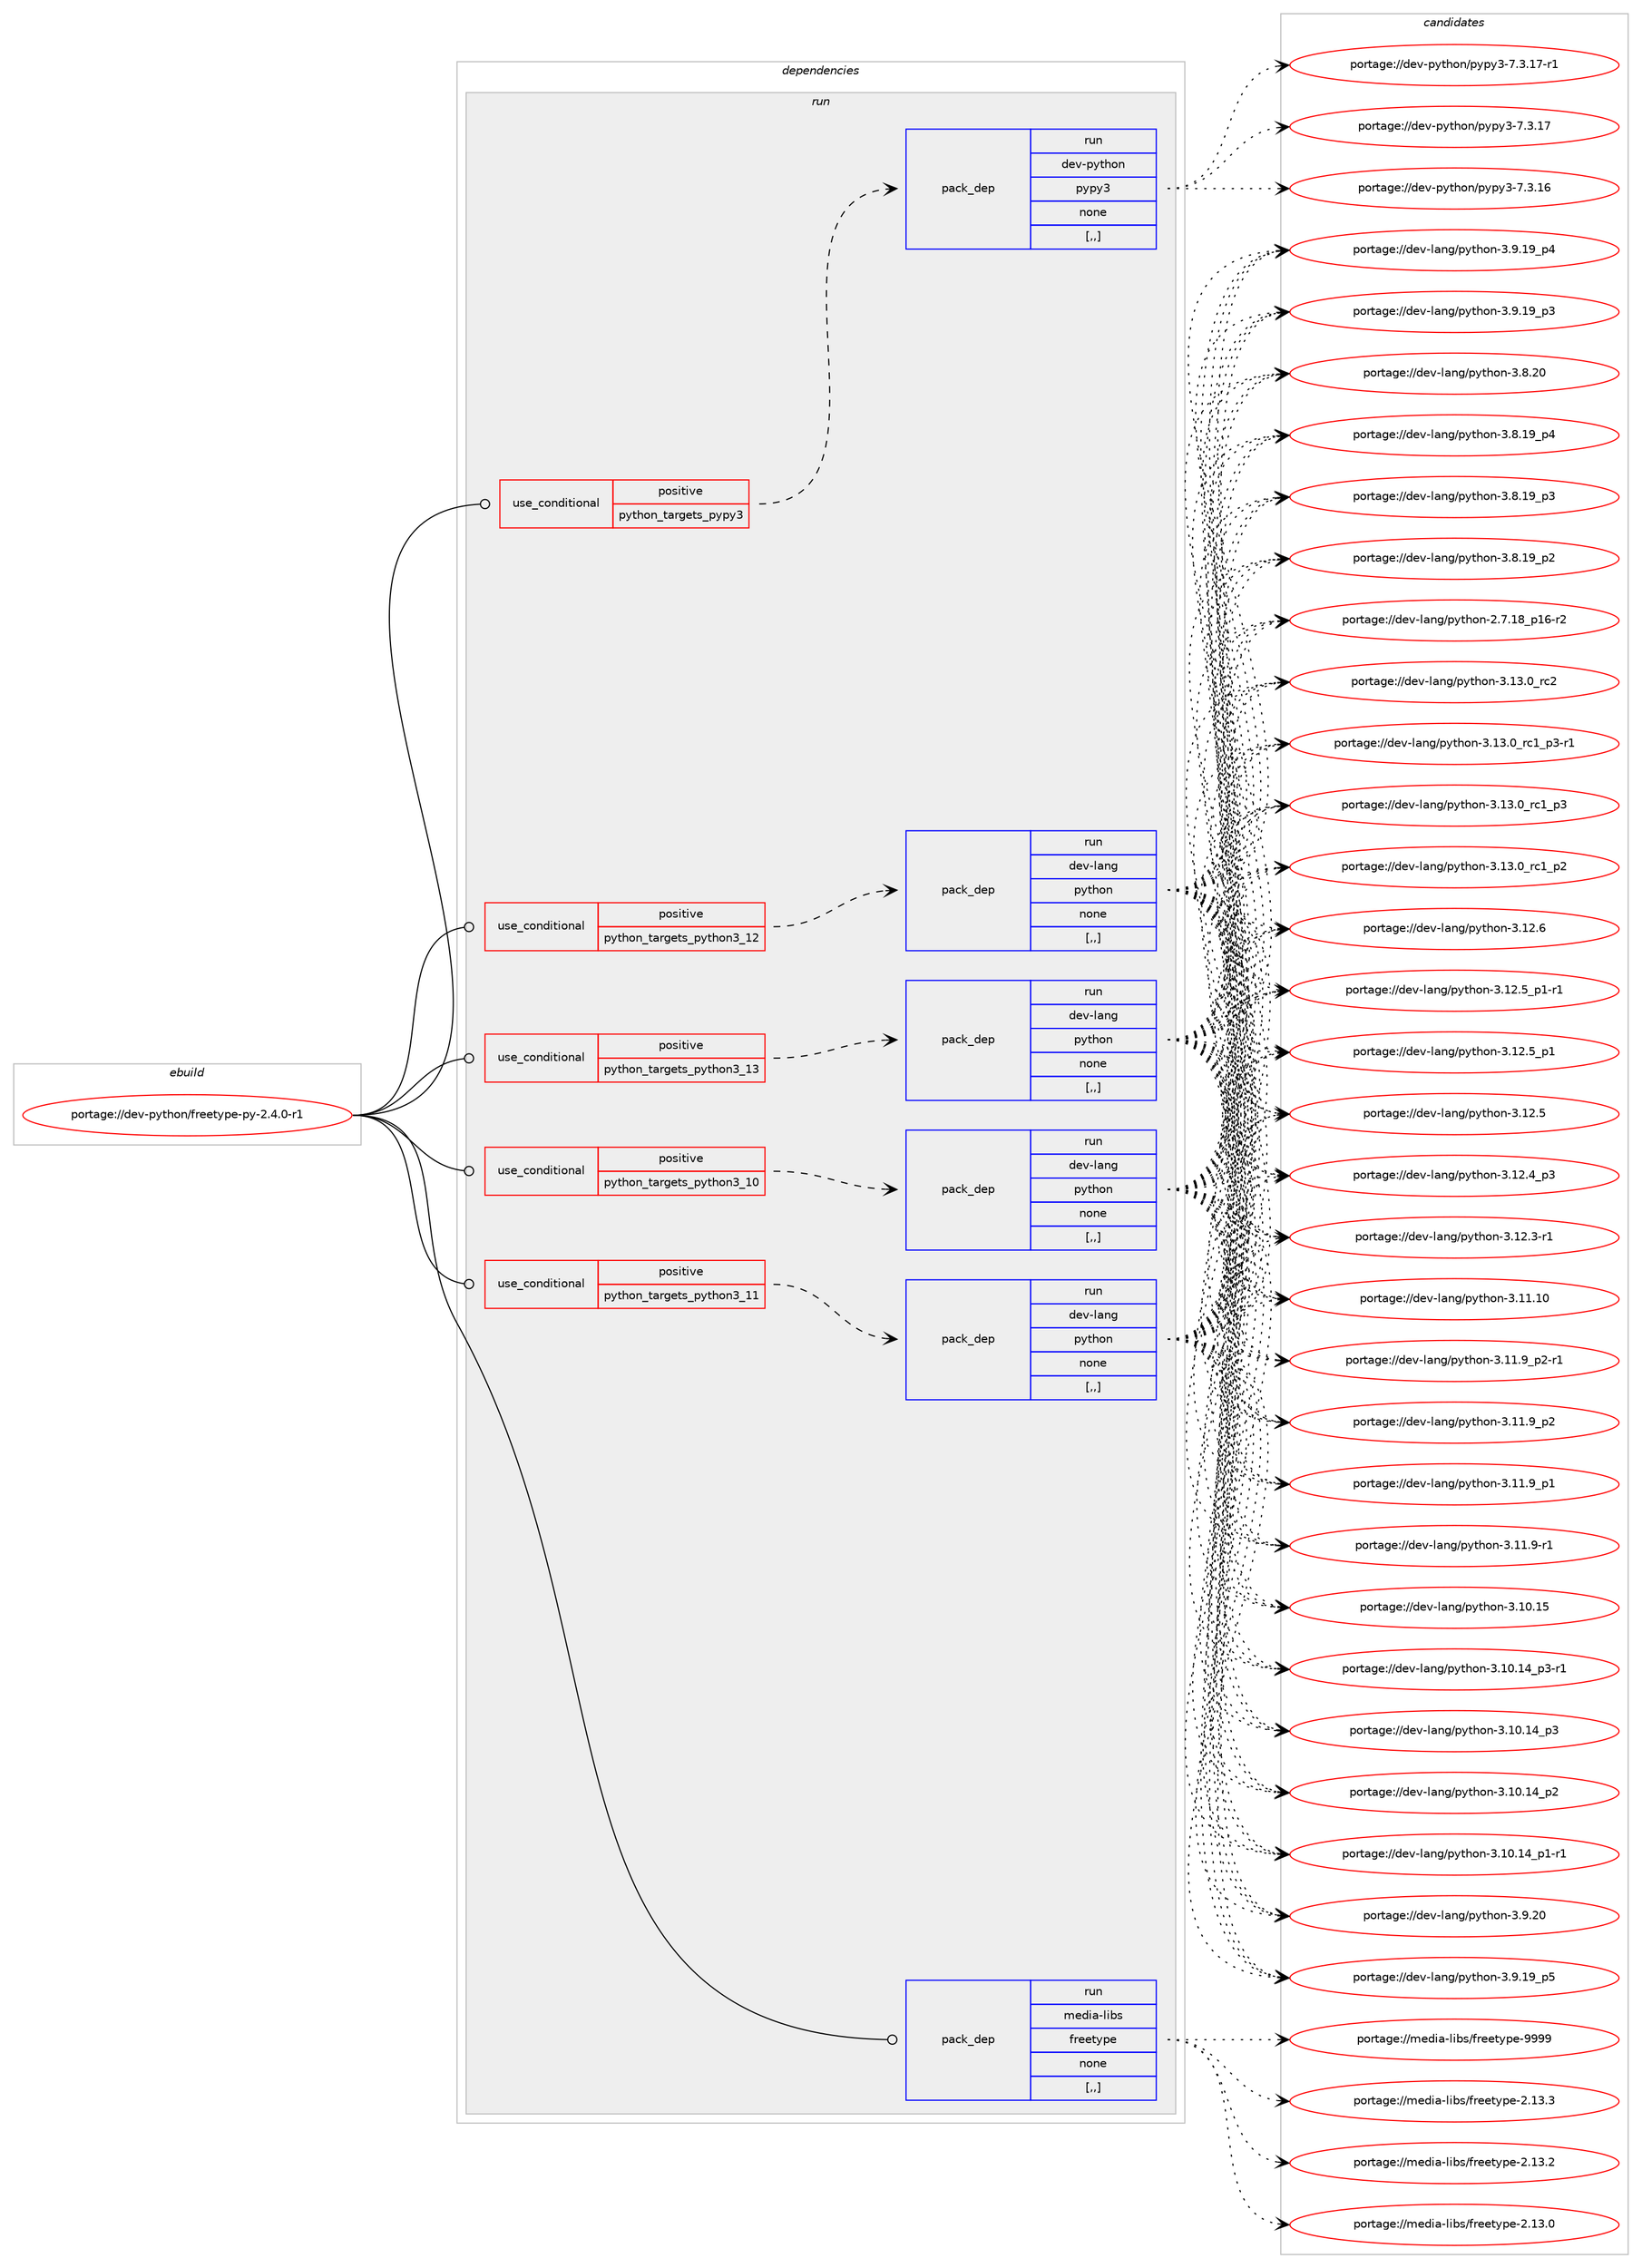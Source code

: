 digraph prolog {

# *************
# Graph options
# *************

newrank=true;
concentrate=true;
compound=true;
graph [rankdir=LR,fontname=Helvetica,fontsize=10,ranksep=1.5];#, ranksep=2.5, nodesep=0.2];
edge  [arrowhead=vee];
node  [fontname=Helvetica,fontsize=10];

# **********
# The ebuild
# **********

subgraph cluster_leftcol {
color=gray;
label=<<i>ebuild</i>>;
id [label="portage://dev-python/freetype-py-2.4.0-r1", color=red, width=4, href="../dev-python/freetype-py-2.4.0-r1.svg"];
}

# ****************
# The dependencies
# ****************

subgraph cluster_midcol {
color=gray;
label=<<i>dependencies</i>>;
subgraph cluster_compile {
fillcolor="#eeeeee";
style=filled;
label=<<i>compile</i>>;
}
subgraph cluster_compileandrun {
fillcolor="#eeeeee";
style=filled;
label=<<i>compile and run</i>>;
}
subgraph cluster_run {
fillcolor="#eeeeee";
style=filled;
label=<<i>run</i>>;
subgraph cond163264 {
dependency641075 [label=<<TABLE BORDER="0" CELLBORDER="1" CELLSPACING="0" CELLPADDING="4"><TR><TD ROWSPAN="3" CELLPADDING="10">use_conditional</TD></TR><TR><TD>positive</TD></TR><TR><TD>python_targets_pypy3</TD></TR></TABLE>>, shape=none, color=red];
subgraph pack472992 {
dependency641076 [label=<<TABLE BORDER="0" CELLBORDER="1" CELLSPACING="0" CELLPADDING="4" WIDTH="220"><TR><TD ROWSPAN="6" CELLPADDING="30">pack_dep</TD></TR><TR><TD WIDTH="110">run</TD></TR><TR><TD>dev-python</TD></TR><TR><TD>pypy3</TD></TR><TR><TD>none</TD></TR><TR><TD>[,,]</TD></TR></TABLE>>, shape=none, color=blue];
}
dependency641075:e -> dependency641076:w [weight=20,style="dashed",arrowhead="vee"];
}
id:e -> dependency641075:w [weight=20,style="solid",arrowhead="odot"];
subgraph cond163265 {
dependency641077 [label=<<TABLE BORDER="0" CELLBORDER="1" CELLSPACING="0" CELLPADDING="4"><TR><TD ROWSPAN="3" CELLPADDING="10">use_conditional</TD></TR><TR><TD>positive</TD></TR><TR><TD>python_targets_python3_10</TD></TR></TABLE>>, shape=none, color=red];
subgraph pack472993 {
dependency641078 [label=<<TABLE BORDER="0" CELLBORDER="1" CELLSPACING="0" CELLPADDING="4" WIDTH="220"><TR><TD ROWSPAN="6" CELLPADDING="30">pack_dep</TD></TR><TR><TD WIDTH="110">run</TD></TR><TR><TD>dev-lang</TD></TR><TR><TD>python</TD></TR><TR><TD>none</TD></TR><TR><TD>[,,]</TD></TR></TABLE>>, shape=none, color=blue];
}
dependency641077:e -> dependency641078:w [weight=20,style="dashed",arrowhead="vee"];
}
id:e -> dependency641077:w [weight=20,style="solid",arrowhead="odot"];
subgraph cond163266 {
dependency641079 [label=<<TABLE BORDER="0" CELLBORDER="1" CELLSPACING="0" CELLPADDING="4"><TR><TD ROWSPAN="3" CELLPADDING="10">use_conditional</TD></TR><TR><TD>positive</TD></TR><TR><TD>python_targets_python3_11</TD></TR></TABLE>>, shape=none, color=red];
subgraph pack472994 {
dependency641080 [label=<<TABLE BORDER="0" CELLBORDER="1" CELLSPACING="0" CELLPADDING="4" WIDTH="220"><TR><TD ROWSPAN="6" CELLPADDING="30">pack_dep</TD></TR><TR><TD WIDTH="110">run</TD></TR><TR><TD>dev-lang</TD></TR><TR><TD>python</TD></TR><TR><TD>none</TD></TR><TR><TD>[,,]</TD></TR></TABLE>>, shape=none, color=blue];
}
dependency641079:e -> dependency641080:w [weight=20,style="dashed",arrowhead="vee"];
}
id:e -> dependency641079:w [weight=20,style="solid",arrowhead="odot"];
subgraph cond163267 {
dependency641081 [label=<<TABLE BORDER="0" CELLBORDER="1" CELLSPACING="0" CELLPADDING="4"><TR><TD ROWSPAN="3" CELLPADDING="10">use_conditional</TD></TR><TR><TD>positive</TD></TR><TR><TD>python_targets_python3_12</TD></TR></TABLE>>, shape=none, color=red];
subgraph pack472995 {
dependency641082 [label=<<TABLE BORDER="0" CELLBORDER="1" CELLSPACING="0" CELLPADDING="4" WIDTH="220"><TR><TD ROWSPAN="6" CELLPADDING="30">pack_dep</TD></TR><TR><TD WIDTH="110">run</TD></TR><TR><TD>dev-lang</TD></TR><TR><TD>python</TD></TR><TR><TD>none</TD></TR><TR><TD>[,,]</TD></TR></TABLE>>, shape=none, color=blue];
}
dependency641081:e -> dependency641082:w [weight=20,style="dashed",arrowhead="vee"];
}
id:e -> dependency641081:w [weight=20,style="solid",arrowhead="odot"];
subgraph cond163268 {
dependency641083 [label=<<TABLE BORDER="0" CELLBORDER="1" CELLSPACING="0" CELLPADDING="4"><TR><TD ROWSPAN="3" CELLPADDING="10">use_conditional</TD></TR><TR><TD>positive</TD></TR><TR><TD>python_targets_python3_13</TD></TR></TABLE>>, shape=none, color=red];
subgraph pack472996 {
dependency641084 [label=<<TABLE BORDER="0" CELLBORDER="1" CELLSPACING="0" CELLPADDING="4" WIDTH="220"><TR><TD ROWSPAN="6" CELLPADDING="30">pack_dep</TD></TR><TR><TD WIDTH="110">run</TD></TR><TR><TD>dev-lang</TD></TR><TR><TD>python</TD></TR><TR><TD>none</TD></TR><TR><TD>[,,]</TD></TR></TABLE>>, shape=none, color=blue];
}
dependency641083:e -> dependency641084:w [weight=20,style="dashed",arrowhead="vee"];
}
id:e -> dependency641083:w [weight=20,style="solid",arrowhead="odot"];
subgraph pack472997 {
dependency641085 [label=<<TABLE BORDER="0" CELLBORDER="1" CELLSPACING="0" CELLPADDING="4" WIDTH="220"><TR><TD ROWSPAN="6" CELLPADDING="30">pack_dep</TD></TR><TR><TD WIDTH="110">run</TD></TR><TR><TD>media-libs</TD></TR><TR><TD>freetype</TD></TR><TR><TD>none</TD></TR><TR><TD>[,,]</TD></TR></TABLE>>, shape=none, color=blue];
}
id:e -> dependency641085:w [weight=20,style="solid",arrowhead="odot"];
}
}

# **************
# The candidates
# **************

subgraph cluster_choices {
rank=same;
color=gray;
label=<<i>candidates</i>>;

subgraph choice472992 {
color=black;
nodesep=1;
choice100101118451121211161041111104711212111212151455546514649554511449 [label="portage://dev-python/pypy3-7.3.17-r1", color=red, width=4,href="../dev-python/pypy3-7.3.17-r1.svg"];
choice10010111845112121116104111110471121211121215145554651464955 [label="portage://dev-python/pypy3-7.3.17", color=red, width=4,href="../dev-python/pypy3-7.3.17.svg"];
choice10010111845112121116104111110471121211121215145554651464954 [label="portage://dev-python/pypy3-7.3.16", color=red, width=4,href="../dev-python/pypy3-7.3.16.svg"];
dependency641076:e -> choice100101118451121211161041111104711212111212151455546514649554511449:w [style=dotted,weight="100"];
dependency641076:e -> choice10010111845112121116104111110471121211121215145554651464955:w [style=dotted,weight="100"];
dependency641076:e -> choice10010111845112121116104111110471121211121215145554651464954:w [style=dotted,weight="100"];
}
subgraph choice472993 {
color=black;
nodesep=1;
choice10010111845108971101034711212111610411111045514649514648951149950 [label="portage://dev-lang/python-3.13.0_rc2", color=red, width=4,href="../dev-lang/python-3.13.0_rc2.svg"];
choice1001011184510897110103471121211161041111104551464951464895114994995112514511449 [label="portage://dev-lang/python-3.13.0_rc1_p3-r1", color=red, width=4,href="../dev-lang/python-3.13.0_rc1_p3-r1.svg"];
choice100101118451089711010347112121116104111110455146495146489511499499511251 [label="portage://dev-lang/python-3.13.0_rc1_p3", color=red, width=4,href="../dev-lang/python-3.13.0_rc1_p3.svg"];
choice100101118451089711010347112121116104111110455146495146489511499499511250 [label="portage://dev-lang/python-3.13.0_rc1_p2", color=red, width=4,href="../dev-lang/python-3.13.0_rc1_p2.svg"];
choice10010111845108971101034711212111610411111045514649504654 [label="portage://dev-lang/python-3.12.6", color=red, width=4,href="../dev-lang/python-3.12.6.svg"];
choice1001011184510897110103471121211161041111104551464950465395112494511449 [label="portage://dev-lang/python-3.12.5_p1-r1", color=red, width=4,href="../dev-lang/python-3.12.5_p1-r1.svg"];
choice100101118451089711010347112121116104111110455146495046539511249 [label="portage://dev-lang/python-3.12.5_p1", color=red, width=4,href="../dev-lang/python-3.12.5_p1.svg"];
choice10010111845108971101034711212111610411111045514649504653 [label="portage://dev-lang/python-3.12.5", color=red, width=4,href="../dev-lang/python-3.12.5.svg"];
choice100101118451089711010347112121116104111110455146495046529511251 [label="portage://dev-lang/python-3.12.4_p3", color=red, width=4,href="../dev-lang/python-3.12.4_p3.svg"];
choice100101118451089711010347112121116104111110455146495046514511449 [label="portage://dev-lang/python-3.12.3-r1", color=red, width=4,href="../dev-lang/python-3.12.3-r1.svg"];
choice1001011184510897110103471121211161041111104551464949464948 [label="portage://dev-lang/python-3.11.10", color=red, width=4,href="../dev-lang/python-3.11.10.svg"];
choice1001011184510897110103471121211161041111104551464949465795112504511449 [label="portage://dev-lang/python-3.11.9_p2-r1", color=red, width=4,href="../dev-lang/python-3.11.9_p2-r1.svg"];
choice100101118451089711010347112121116104111110455146494946579511250 [label="portage://dev-lang/python-3.11.9_p2", color=red, width=4,href="../dev-lang/python-3.11.9_p2.svg"];
choice100101118451089711010347112121116104111110455146494946579511249 [label="portage://dev-lang/python-3.11.9_p1", color=red, width=4,href="../dev-lang/python-3.11.9_p1.svg"];
choice100101118451089711010347112121116104111110455146494946574511449 [label="portage://dev-lang/python-3.11.9-r1", color=red, width=4,href="../dev-lang/python-3.11.9-r1.svg"];
choice1001011184510897110103471121211161041111104551464948464953 [label="portage://dev-lang/python-3.10.15", color=red, width=4,href="../dev-lang/python-3.10.15.svg"];
choice100101118451089711010347112121116104111110455146494846495295112514511449 [label="portage://dev-lang/python-3.10.14_p3-r1", color=red, width=4,href="../dev-lang/python-3.10.14_p3-r1.svg"];
choice10010111845108971101034711212111610411111045514649484649529511251 [label="portage://dev-lang/python-3.10.14_p3", color=red, width=4,href="../dev-lang/python-3.10.14_p3.svg"];
choice10010111845108971101034711212111610411111045514649484649529511250 [label="portage://dev-lang/python-3.10.14_p2", color=red, width=4,href="../dev-lang/python-3.10.14_p2.svg"];
choice100101118451089711010347112121116104111110455146494846495295112494511449 [label="portage://dev-lang/python-3.10.14_p1-r1", color=red, width=4,href="../dev-lang/python-3.10.14_p1-r1.svg"];
choice10010111845108971101034711212111610411111045514657465048 [label="portage://dev-lang/python-3.9.20", color=red, width=4,href="../dev-lang/python-3.9.20.svg"];
choice100101118451089711010347112121116104111110455146574649579511253 [label="portage://dev-lang/python-3.9.19_p5", color=red, width=4,href="../dev-lang/python-3.9.19_p5.svg"];
choice100101118451089711010347112121116104111110455146574649579511252 [label="portage://dev-lang/python-3.9.19_p4", color=red, width=4,href="../dev-lang/python-3.9.19_p4.svg"];
choice100101118451089711010347112121116104111110455146574649579511251 [label="portage://dev-lang/python-3.9.19_p3", color=red, width=4,href="../dev-lang/python-3.9.19_p3.svg"];
choice10010111845108971101034711212111610411111045514656465048 [label="portage://dev-lang/python-3.8.20", color=red, width=4,href="../dev-lang/python-3.8.20.svg"];
choice100101118451089711010347112121116104111110455146564649579511252 [label="portage://dev-lang/python-3.8.19_p4", color=red, width=4,href="../dev-lang/python-3.8.19_p4.svg"];
choice100101118451089711010347112121116104111110455146564649579511251 [label="portage://dev-lang/python-3.8.19_p3", color=red, width=4,href="../dev-lang/python-3.8.19_p3.svg"];
choice100101118451089711010347112121116104111110455146564649579511250 [label="portage://dev-lang/python-3.8.19_p2", color=red, width=4,href="../dev-lang/python-3.8.19_p2.svg"];
choice100101118451089711010347112121116104111110455046554649569511249544511450 [label="portage://dev-lang/python-2.7.18_p16-r2", color=red, width=4,href="../dev-lang/python-2.7.18_p16-r2.svg"];
dependency641078:e -> choice10010111845108971101034711212111610411111045514649514648951149950:w [style=dotted,weight="100"];
dependency641078:e -> choice1001011184510897110103471121211161041111104551464951464895114994995112514511449:w [style=dotted,weight="100"];
dependency641078:e -> choice100101118451089711010347112121116104111110455146495146489511499499511251:w [style=dotted,weight="100"];
dependency641078:e -> choice100101118451089711010347112121116104111110455146495146489511499499511250:w [style=dotted,weight="100"];
dependency641078:e -> choice10010111845108971101034711212111610411111045514649504654:w [style=dotted,weight="100"];
dependency641078:e -> choice1001011184510897110103471121211161041111104551464950465395112494511449:w [style=dotted,weight="100"];
dependency641078:e -> choice100101118451089711010347112121116104111110455146495046539511249:w [style=dotted,weight="100"];
dependency641078:e -> choice10010111845108971101034711212111610411111045514649504653:w [style=dotted,weight="100"];
dependency641078:e -> choice100101118451089711010347112121116104111110455146495046529511251:w [style=dotted,weight="100"];
dependency641078:e -> choice100101118451089711010347112121116104111110455146495046514511449:w [style=dotted,weight="100"];
dependency641078:e -> choice1001011184510897110103471121211161041111104551464949464948:w [style=dotted,weight="100"];
dependency641078:e -> choice1001011184510897110103471121211161041111104551464949465795112504511449:w [style=dotted,weight="100"];
dependency641078:e -> choice100101118451089711010347112121116104111110455146494946579511250:w [style=dotted,weight="100"];
dependency641078:e -> choice100101118451089711010347112121116104111110455146494946579511249:w [style=dotted,weight="100"];
dependency641078:e -> choice100101118451089711010347112121116104111110455146494946574511449:w [style=dotted,weight="100"];
dependency641078:e -> choice1001011184510897110103471121211161041111104551464948464953:w [style=dotted,weight="100"];
dependency641078:e -> choice100101118451089711010347112121116104111110455146494846495295112514511449:w [style=dotted,weight="100"];
dependency641078:e -> choice10010111845108971101034711212111610411111045514649484649529511251:w [style=dotted,weight="100"];
dependency641078:e -> choice10010111845108971101034711212111610411111045514649484649529511250:w [style=dotted,weight="100"];
dependency641078:e -> choice100101118451089711010347112121116104111110455146494846495295112494511449:w [style=dotted,weight="100"];
dependency641078:e -> choice10010111845108971101034711212111610411111045514657465048:w [style=dotted,weight="100"];
dependency641078:e -> choice100101118451089711010347112121116104111110455146574649579511253:w [style=dotted,weight="100"];
dependency641078:e -> choice100101118451089711010347112121116104111110455146574649579511252:w [style=dotted,weight="100"];
dependency641078:e -> choice100101118451089711010347112121116104111110455146574649579511251:w [style=dotted,weight="100"];
dependency641078:e -> choice10010111845108971101034711212111610411111045514656465048:w [style=dotted,weight="100"];
dependency641078:e -> choice100101118451089711010347112121116104111110455146564649579511252:w [style=dotted,weight="100"];
dependency641078:e -> choice100101118451089711010347112121116104111110455146564649579511251:w [style=dotted,weight="100"];
dependency641078:e -> choice100101118451089711010347112121116104111110455146564649579511250:w [style=dotted,weight="100"];
dependency641078:e -> choice100101118451089711010347112121116104111110455046554649569511249544511450:w [style=dotted,weight="100"];
}
subgraph choice472994 {
color=black;
nodesep=1;
choice10010111845108971101034711212111610411111045514649514648951149950 [label="portage://dev-lang/python-3.13.0_rc2", color=red, width=4,href="../dev-lang/python-3.13.0_rc2.svg"];
choice1001011184510897110103471121211161041111104551464951464895114994995112514511449 [label="portage://dev-lang/python-3.13.0_rc1_p3-r1", color=red, width=4,href="../dev-lang/python-3.13.0_rc1_p3-r1.svg"];
choice100101118451089711010347112121116104111110455146495146489511499499511251 [label="portage://dev-lang/python-3.13.0_rc1_p3", color=red, width=4,href="../dev-lang/python-3.13.0_rc1_p3.svg"];
choice100101118451089711010347112121116104111110455146495146489511499499511250 [label="portage://dev-lang/python-3.13.0_rc1_p2", color=red, width=4,href="../dev-lang/python-3.13.0_rc1_p2.svg"];
choice10010111845108971101034711212111610411111045514649504654 [label="portage://dev-lang/python-3.12.6", color=red, width=4,href="../dev-lang/python-3.12.6.svg"];
choice1001011184510897110103471121211161041111104551464950465395112494511449 [label="portage://dev-lang/python-3.12.5_p1-r1", color=red, width=4,href="../dev-lang/python-3.12.5_p1-r1.svg"];
choice100101118451089711010347112121116104111110455146495046539511249 [label="portage://dev-lang/python-3.12.5_p1", color=red, width=4,href="../dev-lang/python-3.12.5_p1.svg"];
choice10010111845108971101034711212111610411111045514649504653 [label="portage://dev-lang/python-3.12.5", color=red, width=4,href="../dev-lang/python-3.12.5.svg"];
choice100101118451089711010347112121116104111110455146495046529511251 [label="portage://dev-lang/python-3.12.4_p3", color=red, width=4,href="../dev-lang/python-3.12.4_p3.svg"];
choice100101118451089711010347112121116104111110455146495046514511449 [label="portage://dev-lang/python-3.12.3-r1", color=red, width=4,href="../dev-lang/python-3.12.3-r1.svg"];
choice1001011184510897110103471121211161041111104551464949464948 [label="portage://dev-lang/python-3.11.10", color=red, width=4,href="../dev-lang/python-3.11.10.svg"];
choice1001011184510897110103471121211161041111104551464949465795112504511449 [label="portage://dev-lang/python-3.11.9_p2-r1", color=red, width=4,href="../dev-lang/python-3.11.9_p2-r1.svg"];
choice100101118451089711010347112121116104111110455146494946579511250 [label="portage://dev-lang/python-3.11.9_p2", color=red, width=4,href="../dev-lang/python-3.11.9_p2.svg"];
choice100101118451089711010347112121116104111110455146494946579511249 [label="portage://dev-lang/python-3.11.9_p1", color=red, width=4,href="../dev-lang/python-3.11.9_p1.svg"];
choice100101118451089711010347112121116104111110455146494946574511449 [label="portage://dev-lang/python-3.11.9-r1", color=red, width=4,href="../dev-lang/python-3.11.9-r1.svg"];
choice1001011184510897110103471121211161041111104551464948464953 [label="portage://dev-lang/python-3.10.15", color=red, width=4,href="../dev-lang/python-3.10.15.svg"];
choice100101118451089711010347112121116104111110455146494846495295112514511449 [label="portage://dev-lang/python-3.10.14_p3-r1", color=red, width=4,href="../dev-lang/python-3.10.14_p3-r1.svg"];
choice10010111845108971101034711212111610411111045514649484649529511251 [label="portage://dev-lang/python-3.10.14_p3", color=red, width=4,href="../dev-lang/python-3.10.14_p3.svg"];
choice10010111845108971101034711212111610411111045514649484649529511250 [label="portage://dev-lang/python-3.10.14_p2", color=red, width=4,href="../dev-lang/python-3.10.14_p2.svg"];
choice100101118451089711010347112121116104111110455146494846495295112494511449 [label="portage://dev-lang/python-3.10.14_p1-r1", color=red, width=4,href="../dev-lang/python-3.10.14_p1-r1.svg"];
choice10010111845108971101034711212111610411111045514657465048 [label="portage://dev-lang/python-3.9.20", color=red, width=4,href="../dev-lang/python-3.9.20.svg"];
choice100101118451089711010347112121116104111110455146574649579511253 [label="portage://dev-lang/python-3.9.19_p5", color=red, width=4,href="../dev-lang/python-3.9.19_p5.svg"];
choice100101118451089711010347112121116104111110455146574649579511252 [label="portage://dev-lang/python-3.9.19_p4", color=red, width=4,href="../dev-lang/python-3.9.19_p4.svg"];
choice100101118451089711010347112121116104111110455146574649579511251 [label="portage://dev-lang/python-3.9.19_p3", color=red, width=4,href="../dev-lang/python-3.9.19_p3.svg"];
choice10010111845108971101034711212111610411111045514656465048 [label="portage://dev-lang/python-3.8.20", color=red, width=4,href="../dev-lang/python-3.8.20.svg"];
choice100101118451089711010347112121116104111110455146564649579511252 [label="portage://dev-lang/python-3.8.19_p4", color=red, width=4,href="../dev-lang/python-3.8.19_p4.svg"];
choice100101118451089711010347112121116104111110455146564649579511251 [label="portage://dev-lang/python-3.8.19_p3", color=red, width=4,href="../dev-lang/python-3.8.19_p3.svg"];
choice100101118451089711010347112121116104111110455146564649579511250 [label="portage://dev-lang/python-3.8.19_p2", color=red, width=4,href="../dev-lang/python-3.8.19_p2.svg"];
choice100101118451089711010347112121116104111110455046554649569511249544511450 [label="portage://dev-lang/python-2.7.18_p16-r2", color=red, width=4,href="../dev-lang/python-2.7.18_p16-r2.svg"];
dependency641080:e -> choice10010111845108971101034711212111610411111045514649514648951149950:w [style=dotted,weight="100"];
dependency641080:e -> choice1001011184510897110103471121211161041111104551464951464895114994995112514511449:w [style=dotted,weight="100"];
dependency641080:e -> choice100101118451089711010347112121116104111110455146495146489511499499511251:w [style=dotted,weight="100"];
dependency641080:e -> choice100101118451089711010347112121116104111110455146495146489511499499511250:w [style=dotted,weight="100"];
dependency641080:e -> choice10010111845108971101034711212111610411111045514649504654:w [style=dotted,weight="100"];
dependency641080:e -> choice1001011184510897110103471121211161041111104551464950465395112494511449:w [style=dotted,weight="100"];
dependency641080:e -> choice100101118451089711010347112121116104111110455146495046539511249:w [style=dotted,weight="100"];
dependency641080:e -> choice10010111845108971101034711212111610411111045514649504653:w [style=dotted,weight="100"];
dependency641080:e -> choice100101118451089711010347112121116104111110455146495046529511251:w [style=dotted,weight="100"];
dependency641080:e -> choice100101118451089711010347112121116104111110455146495046514511449:w [style=dotted,weight="100"];
dependency641080:e -> choice1001011184510897110103471121211161041111104551464949464948:w [style=dotted,weight="100"];
dependency641080:e -> choice1001011184510897110103471121211161041111104551464949465795112504511449:w [style=dotted,weight="100"];
dependency641080:e -> choice100101118451089711010347112121116104111110455146494946579511250:w [style=dotted,weight="100"];
dependency641080:e -> choice100101118451089711010347112121116104111110455146494946579511249:w [style=dotted,weight="100"];
dependency641080:e -> choice100101118451089711010347112121116104111110455146494946574511449:w [style=dotted,weight="100"];
dependency641080:e -> choice1001011184510897110103471121211161041111104551464948464953:w [style=dotted,weight="100"];
dependency641080:e -> choice100101118451089711010347112121116104111110455146494846495295112514511449:w [style=dotted,weight="100"];
dependency641080:e -> choice10010111845108971101034711212111610411111045514649484649529511251:w [style=dotted,weight="100"];
dependency641080:e -> choice10010111845108971101034711212111610411111045514649484649529511250:w [style=dotted,weight="100"];
dependency641080:e -> choice100101118451089711010347112121116104111110455146494846495295112494511449:w [style=dotted,weight="100"];
dependency641080:e -> choice10010111845108971101034711212111610411111045514657465048:w [style=dotted,weight="100"];
dependency641080:e -> choice100101118451089711010347112121116104111110455146574649579511253:w [style=dotted,weight="100"];
dependency641080:e -> choice100101118451089711010347112121116104111110455146574649579511252:w [style=dotted,weight="100"];
dependency641080:e -> choice100101118451089711010347112121116104111110455146574649579511251:w [style=dotted,weight="100"];
dependency641080:e -> choice10010111845108971101034711212111610411111045514656465048:w [style=dotted,weight="100"];
dependency641080:e -> choice100101118451089711010347112121116104111110455146564649579511252:w [style=dotted,weight="100"];
dependency641080:e -> choice100101118451089711010347112121116104111110455146564649579511251:w [style=dotted,weight="100"];
dependency641080:e -> choice100101118451089711010347112121116104111110455146564649579511250:w [style=dotted,weight="100"];
dependency641080:e -> choice100101118451089711010347112121116104111110455046554649569511249544511450:w [style=dotted,weight="100"];
}
subgraph choice472995 {
color=black;
nodesep=1;
choice10010111845108971101034711212111610411111045514649514648951149950 [label="portage://dev-lang/python-3.13.0_rc2", color=red, width=4,href="../dev-lang/python-3.13.0_rc2.svg"];
choice1001011184510897110103471121211161041111104551464951464895114994995112514511449 [label="portage://dev-lang/python-3.13.0_rc1_p3-r1", color=red, width=4,href="../dev-lang/python-3.13.0_rc1_p3-r1.svg"];
choice100101118451089711010347112121116104111110455146495146489511499499511251 [label="portage://dev-lang/python-3.13.0_rc1_p3", color=red, width=4,href="../dev-lang/python-3.13.0_rc1_p3.svg"];
choice100101118451089711010347112121116104111110455146495146489511499499511250 [label="portage://dev-lang/python-3.13.0_rc1_p2", color=red, width=4,href="../dev-lang/python-3.13.0_rc1_p2.svg"];
choice10010111845108971101034711212111610411111045514649504654 [label="portage://dev-lang/python-3.12.6", color=red, width=4,href="../dev-lang/python-3.12.6.svg"];
choice1001011184510897110103471121211161041111104551464950465395112494511449 [label="portage://dev-lang/python-3.12.5_p1-r1", color=red, width=4,href="../dev-lang/python-3.12.5_p1-r1.svg"];
choice100101118451089711010347112121116104111110455146495046539511249 [label="portage://dev-lang/python-3.12.5_p1", color=red, width=4,href="../dev-lang/python-3.12.5_p1.svg"];
choice10010111845108971101034711212111610411111045514649504653 [label="portage://dev-lang/python-3.12.5", color=red, width=4,href="../dev-lang/python-3.12.5.svg"];
choice100101118451089711010347112121116104111110455146495046529511251 [label="portage://dev-lang/python-3.12.4_p3", color=red, width=4,href="../dev-lang/python-3.12.4_p3.svg"];
choice100101118451089711010347112121116104111110455146495046514511449 [label="portage://dev-lang/python-3.12.3-r1", color=red, width=4,href="../dev-lang/python-3.12.3-r1.svg"];
choice1001011184510897110103471121211161041111104551464949464948 [label="portage://dev-lang/python-3.11.10", color=red, width=4,href="../dev-lang/python-3.11.10.svg"];
choice1001011184510897110103471121211161041111104551464949465795112504511449 [label="portage://dev-lang/python-3.11.9_p2-r1", color=red, width=4,href="../dev-lang/python-3.11.9_p2-r1.svg"];
choice100101118451089711010347112121116104111110455146494946579511250 [label="portage://dev-lang/python-3.11.9_p2", color=red, width=4,href="../dev-lang/python-3.11.9_p2.svg"];
choice100101118451089711010347112121116104111110455146494946579511249 [label="portage://dev-lang/python-3.11.9_p1", color=red, width=4,href="../dev-lang/python-3.11.9_p1.svg"];
choice100101118451089711010347112121116104111110455146494946574511449 [label="portage://dev-lang/python-3.11.9-r1", color=red, width=4,href="../dev-lang/python-3.11.9-r1.svg"];
choice1001011184510897110103471121211161041111104551464948464953 [label="portage://dev-lang/python-3.10.15", color=red, width=4,href="../dev-lang/python-3.10.15.svg"];
choice100101118451089711010347112121116104111110455146494846495295112514511449 [label="portage://dev-lang/python-3.10.14_p3-r1", color=red, width=4,href="../dev-lang/python-3.10.14_p3-r1.svg"];
choice10010111845108971101034711212111610411111045514649484649529511251 [label="portage://dev-lang/python-3.10.14_p3", color=red, width=4,href="../dev-lang/python-3.10.14_p3.svg"];
choice10010111845108971101034711212111610411111045514649484649529511250 [label="portage://dev-lang/python-3.10.14_p2", color=red, width=4,href="../dev-lang/python-3.10.14_p2.svg"];
choice100101118451089711010347112121116104111110455146494846495295112494511449 [label="portage://dev-lang/python-3.10.14_p1-r1", color=red, width=4,href="../dev-lang/python-3.10.14_p1-r1.svg"];
choice10010111845108971101034711212111610411111045514657465048 [label="portage://dev-lang/python-3.9.20", color=red, width=4,href="../dev-lang/python-3.9.20.svg"];
choice100101118451089711010347112121116104111110455146574649579511253 [label="portage://dev-lang/python-3.9.19_p5", color=red, width=4,href="../dev-lang/python-3.9.19_p5.svg"];
choice100101118451089711010347112121116104111110455146574649579511252 [label="portage://dev-lang/python-3.9.19_p4", color=red, width=4,href="../dev-lang/python-3.9.19_p4.svg"];
choice100101118451089711010347112121116104111110455146574649579511251 [label="portage://dev-lang/python-3.9.19_p3", color=red, width=4,href="../dev-lang/python-3.9.19_p3.svg"];
choice10010111845108971101034711212111610411111045514656465048 [label="portage://dev-lang/python-3.8.20", color=red, width=4,href="../dev-lang/python-3.8.20.svg"];
choice100101118451089711010347112121116104111110455146564649579511252 [label="portage://dev-lang/python-3.8.19_p4", color=red, width=4,href="../dev-lang/python-3.8.19_p4.svg"];
choice100101118451089711010347112121116104111110455146564649579511251 [label="portage://dev-lang/python-3.8.19_p3", color=red, width=4,href="../dev-lang/python-3.8.19_p3.svg"];
choice100101118451089711010347112121116104111110455146564649579511250 [label="portage://dev-lang/python-3.8.19_p2", color=red, width=4,href="../dev-lang/python-3.8.19_p2.svg"];
choice100101118451089711010347112121116104111110455046554649569511249544511450 [label="portage://dev-lang/python-2.7.18_p16-r2", color=red, width=4,href="../dev-lang/python-2.7.18_p16-r2.svg"];
dependency641082:e -> choice10010111845108971101034711212111610411111045514649514648951149950:w [style=dotted,weight="100"];
dependency641082:e -> choice1001011184510897110103471121211161041111104551464951464895114994995112514511449:w [style=dotted,weight="100"];
dependency641082:e -> choice100101118451089711010347112121116104111110455146495146489511499499511251:w [style=dotted,weight="100"];
dependency641082:e -> choice100101118451089711010347112121116104111110455146495146489511499499511250:w [style=dotted,weight="100"];
dependency641082:e -> choice10010111845108971101034711212111610411111045514649504654:w [style=dotted,weight="100"];
dependency641082:e -> choice1001011184510897110103471121211161041111104551464950465395112494511449:w [style=dotted,weight="100"];
dependency641082:e -> choice100101118451089711010347112121116104111110455146495046539511249:w [style=dotted,weight="100"];
dependency641082:e -> choice10010111845108971101034711212111610411111045514649504653:w [style=dotted,weight="100"];
dependency641082:e -> choice100101118451089711010347112121116104111110455146495046529511251:w [style=dotted,weight="100"];
dependency641082:e -> choice100101118451089711010347112121116104111110455146495046514511449:w [style=dotted,weight="100"];
dependency641082:e -> choice1001011184510897110103471121211161041111104551464949464948:w [style=dotted,weight="100"];
dependency641082:e -> choice1001011184510897110103471121211161041111104551464949465795112504511449:w [style=dotted,weight="100"];
dependency641082:e -> choice100101118451089711010347112121116104111110455146494946579511250:w [style=dotted,weight="100"];
dependency641082:e -> choice100101118451089711010347112121116104111110455146494946579511249:w [style=dotted,weight="100"];
dependency641082:e -> choice100101118451089711010347112121116104111110455146494946574511449:w [style=dotted,weight="100"];
dependency641082:e -> choice1001011184510897110103471121211161041111104551464948464953:w [style=dotted,weight="100"];
dependency641082:e -> choice100101118451089711010347112121116104111110455146494846495295112514511449:w [style=dotted,weight="100"];
dependency641082:e -> choice10010111845108971101034711212111610411111045514649484649529511251:w [style=dotted,weight="100"];
dependency641082:e -> choice10010111845108971101034711212111610411111045514649484649529511250:w [style=dotted,weight="100"];
dependency641082:e -> choice100101118451089711010347112121116104111110455146494846495295112494511449:w [style=dotted,weight="100"];
dependency641082:e -> choice10010111845108971101034711212111610411111045514657465048:w [style=dotted,weight="100"];
dependency641082:e -> choice100101118451089711010347112121116104111110455146574649579511253:w [style=dotted,weight="100"];
dependency641082:e -> choice100101118451089711010347112121116104111110455146574649579511252:w [style=dotted,weight="100"];
dependency641082:e -> choice100101118451089711010347112121116104111110455146574649579511251:w [style=dotted,weight="100"];
dependency641082:e -> choice10010111845108971101034711212111610411111045514656465048:w [style=dotted,weight="100"];
dependency641082:e -> choice100101118451089711010347112121116104111110455146564649579511252:w [style=dotted,weight="100"];
dependency641082:e -> choice100101118451089711010347112121116104111110455146564649579511251:w [style=dotted,weight="100"];
dependency641082:e -> choice100101118451089711010347112121116104111110455146564649579511250:w [style=dotted,weight="100"];
dependency641082:e -> choice100101118451089711010347112121116104111110455046554649569511249544511450:w [style=dotted,weight="100"];
}
subgraph choice472996 {
color=black;
nodesep=1;
choice10010111845108971101034711212111610411111045514649514648951149950 [label="portage://dev-lang/python-3.13.0_rc2", color=red, width=4,href="../dev-lang/python-3.13.0_rc2.svg"];
choice1001011184510897110103471121211161041111104551464951464895114994995112514511449 [label="portage://dev-lang/python-3.13.0_rc1_p3-r1", color=red, width=4,href="../dev-lang/python-3.13.0_rc1_p3-r1.svg"];
choice100101118451089711010347112121116104111110455146495146489511499499511251 [label="portage://dev-lang/python-3.13.0_rc1_p3", color=red, width=4,href="../dev-lang/python-3.13.0_rc1_p3.svg"];
choice100101118451089711010347112121116104111110455146495146489511499499511250 [label="portage://dev-lang/python-3.13.0_rc1_p2", color=red, width=4,href="../dev-lang/python-3.13.0_rc1_p2.svg"];
choice10010111845108971101034711212111610411111045514649504654 [label="portage://dev-lang/python-3.12.6", color=red, width=4,href="../dev-lang/python-3.12.6.svg"];
choice1001011184510897110103471121211161041111104551464950465395112494511449 [label="portage://dev-lang/python-3.12.5_p1-r1", color=red, width=4,href="../dev-lang/python-3.12.5_p1-r1.svg"];
choice100101118451089711010347112121116104111110455146495046539511249 [label="portage://dev-lang/python-3.12.5_p1", color=red, width=4,href="../dev-lang/python-3.12.5_p1.svg"];
choice10010111845108971101034711212111610411111045514649504653 [label="portage://dev-lang/python-3.12.5", color=red, width=4,href="../dev-lang/python-3.12.5.svg"];
choice100101118451089711010347112121116104111110455146495046529511251 [label="portage://dev-lang/python-3.12.4_p3", color=red, width=4,href="../dev-lang/python-3.12.4_p3.svg"];
choice100101118451089711010347112121116104111110455146495046514511449 [label="portage://dev-lang/python-3.12.3-r1", color=red, width=4,href="../dev-lang/python-3.12.3-r1.svg"];
choice1001011184510897110103471121211161041111104551464949464948 [label="portage://dev-lang/python-3.11.10", color=red, width=4,href="../dev-lang/python-3.11.10.svg"];
choice1001011184510897110103471121211161041111104551464949465795112504511449 [label="portage://dev-lang/python-3.11.9_p2-r1", color=red, width=4,href="../dev-lang/python-3.11.9_p2-r1.svg"];
choice100101118451089711010347112121116104111110455146494946579511250 [label="portage://dev-lang/python-3.11.9_p2", color=red, width=4,href="../dev-lang/python-3.11.9_p2.svg"];
choice100101118451089711010347112121116104111110455146494946579511249 [label="portage://dev-lang/python-3.11.9_p1", color=red, width=4,href="../dev-lang/python-3.11.9_p1.svg"];
choice100101118451089711010347112121116104111110455146494946574511449 [label="portage://dev-lang/python-3.11.9-r1", color=red, width=4,href="../dev-lang/python-3.11.9-r1.svg"];
choice1001011184510897110103471121211161041111104551464948464953 [label="portage://dev-lang/python-3.10.15", color=red, width=4,href="../dev-lang/python-3.10.15.svg"];
choice100101118451089711010347112121116104111110455146494846495295112514511449 [label="portage://dev-lang/python-3.10.14_p3-r1", color=red, width=4,href="../dev-lang/python-3.10.14_p3-r1.svg"];
choice10010111845108971101034711212111610411111045514649484649529511251 [label="portage://dev-lang/python-3.10.14_p3", color=red, width=4,href="../dev-lang/python-3.10.14_p3.svg"];
choice10010111845108971101034711212111610411111045514649484649529511250 [label="portage://dev-lang/python-3.10.14_p2", color=red, width=4,href="../dev-lang/python-3.10.14_p2.svg"];
choice100101118451089711010347112121116104111110455146494846495295112494511449 [label="portage://dev-lang/python-3.10.14_p1-r1", color=red, width=4,href="../dev-lang/python-3.10.14_p1-r1.svg"];
choice10010111845108971101034711212111610411111045514657465048 [label="portage://dev-lang/python-3.9.20", color=red, width=4,href="../dev-lang/python-3.9.20.svg"];
choice100101118451089711010347112121116104111110455146574649579511253 [label="portage://dev-lang/python-3.9.19_p5", color=red, width=4,href="../dev-lang/python-3.9.19_p5.svg"];
choice100101118451089711010347112121116104111110455146574649579511252 [label="portage://dev-lang/python-3.9.19_p4", color=red, width=4,href="../dev-lang/python-3.9.19_p4.svg"];
choice100101118451089711010347112121116104111110455146574649579511251 [label="portage://dev-lang/python-3.9.19_p3", color=red, width=4,href="../dev-lang/python-3.9.19_p3.svg"];
choice10010111845108971101034711212111610411111045514656465048 [label="portage://dev-lang/python-3.8.20", color=red, width=4,href="../dev-lang/python-3.8.20.svg"];
choice100101118451089711010347112121116104111110455146564649579511252 [label="portage://dev-lang/python-3.8.19_p4", color=red, width=4,href="../dev-lang/python-3.8.19_p4.svg"];
choice100101118451089711010347112121116104111110455146564649579511251 [label="portage://dev-lang/python-3.8.19_p3", color=red, width=4,href="../dev-lang/python-3.8.19_p3.svg"];
choice100101118451089711010347112121116104111110455146564649579511250 [label="portage://dev-lang/python-3.8.19_p2", color=red, width=4,href="../dev-lang/python-3.8.19_p2.svg"];
choice100101118451089711010347112121116104111110455046554649569511249544511450 [label="portage://dev-lang/python-2.7.18_p16-r2", color=red, width=4,href="../dev-lang/python-2.7.18_p16-r2.svg"];
dependency641084:e -> choice10010111845108971101034711212111610411111045514649514648951149950:w [style=dotted,weight="100"];
dependency641084:e -> choice1001011184510897110103471121211161041111104551464951464895114994995112514511449:w [style=dotted,weight="100"];
dependency641084:e -> choice100101118451089711010347112121116104111110455146495146489511499499511251:w [style=dotted,weight="100"];
dependency641084:e -> choice100101118451089711010347112121116104111110455146495146489511499499511250:w [style=dotted,weight="100"];
dependency641084:e -> choice10010111845108971101034711212111610411111045514649504654:w [style=dotted,weight="100"];
dependency641084:e -> choice1001011184510897110103471121211161041111104551464950465395112494511449:w [style=dotted,weight="100"];
dependency641084:e -> choice100101118451089711010347112121116104111110455146495046539511249:w [style=dotted,weight="100"];
dependency641084:e -> choice10010111845108971101034711212111610411111045514649504653:w [style=dotted,weight="100"];
dependency641084:e -> choice100101118451089711010347112121116104111110455146495046529511251:w [style=dotted,weight="100"];
dependency641084:e -> choice100101118451089711010347112121116104111110455146495046514511449:w [style=dotted,weight="100"];
dependency641084:e -> choice1001011184510897110103471121211161041111104551464949464948:w [style=dotted,weight="100"];
dependency641084:e -> choice1001011184510897110103471121211161041111104551464949465795112504511449:w [style=dotted,weight="100"];
dependency641084:e -> choice100101118451089711010347112121116104111110455146494946579511250:w [style=dotted,weight="100"];
dependency641084:e -> choice100101118451089711010347112121116104111110455146494946579511249:w [style=dotted,weight="100"];
dependency641084:e -> choice100101118451089711010347112121116104111110455146494946574511449:w [style=dotted,weight="100"];
dependency641084:e -> choice1001011184510897110103471121211161041111104551464948464953:w [style=dotted,weight="100"];
dependency641084:e -> choice100101118451089711010347112121116104111110455146494846495295112514511449:w [style=dotted,weight="100"];
dependency641084:e -> choice10010111845108971101034711212111610411111045514649484649529511251:w [style=dotted,weight="100"];
dependency641084:e -> choice10010111845108971101034711212111610411111045514649484649529511250:w [style=dotted,weight="100"];
dependency641084:e -> choice100101118451089711010347112121116104111110455146494846495295112494511449:w [style=dotted,weight="100"];
dependency641084:e -> choice10010111845108971101034711212111610411111045514657465048:w [style=dotted,weight="100"];
dependency641084:e -> choice100101118451089711010347112121116104111110455146574649579511253:w [style=dotted,weight="100"];
dependency641084:e -> choice100101118451089711010347112121116104111110455146574649579511252:w [style=dotted,weight="100"];
dependency641084:e -> choice100101118451089711010347112121116104111110455146574649579511251:w [style=dotted,weight="100"];
dependency641084:e -> choice10010111845108971101034711212111610411111045514656465048:w [style=dotted,weight="100"];
dependency641084:e -> choice100101118451089711010347112121116104111110455146564649579511252:w [style=dotted,weight="100"];
dependency641084:e -> choice100101118451089711010347112121116104111110455146564649579511251:w [style=dotted,weight="100"];
dependency641084:e -> choice100101118451089711010347112121116104111110455146564649579511250:w [style=dotted,weight="100"];
dependency641084:e -> choice100101118451089711010347112121116104111110455046554649569511249544511450:w [style=dotted,weight="100"];
}
subgraph choice472997 {
color=black;
nodesep=1;
choice109101100105974510810598115471021141011011161211121014557575757 [label="portage://media-libs/freetype-9999", color=red, width=4,href="../media-libs/freetype-9999.svg"];
choice1091011001059745108105981154710211410110111612111210145504649514651 [label="portage://media-libs/freetype-2.13.3", color=red, width=4,href="../media-libs/freetype-2.13.3.svg"];
choice1091011001059745108105981154710211410110111612111210145504649514650 [label="portage://media-libs/freetype-2.13.2", color=red, width=4,href="../media-libs/freetype-2.13.2.svg"];
choice1091011001059745108105981154710211410110111612111210145504649514648 [label="portage://media-libs/freetype-2.13.0", color=red, width=4,href="../media-libs/freetype-2.13.0.svg"];
dependency641085:e -> choice109101100105974510810598115471021141011011161211121014557575757:w [style=dotted,weight="100"];
dependency641085:e -> choice1091011001059745108105981154710211410110111612111210145504649514651:w [style=dotted,weight="100"];
dependency641085:e -> choice1091011001059745108105981154710211410110111612111210145504649514650:w [style=dotted,weight="100"];
dependency641085:e -> choice1091011001059745108105981154710211410110111612111210145504649514648:w [style=dotted,weight="100"];
}
}

}
